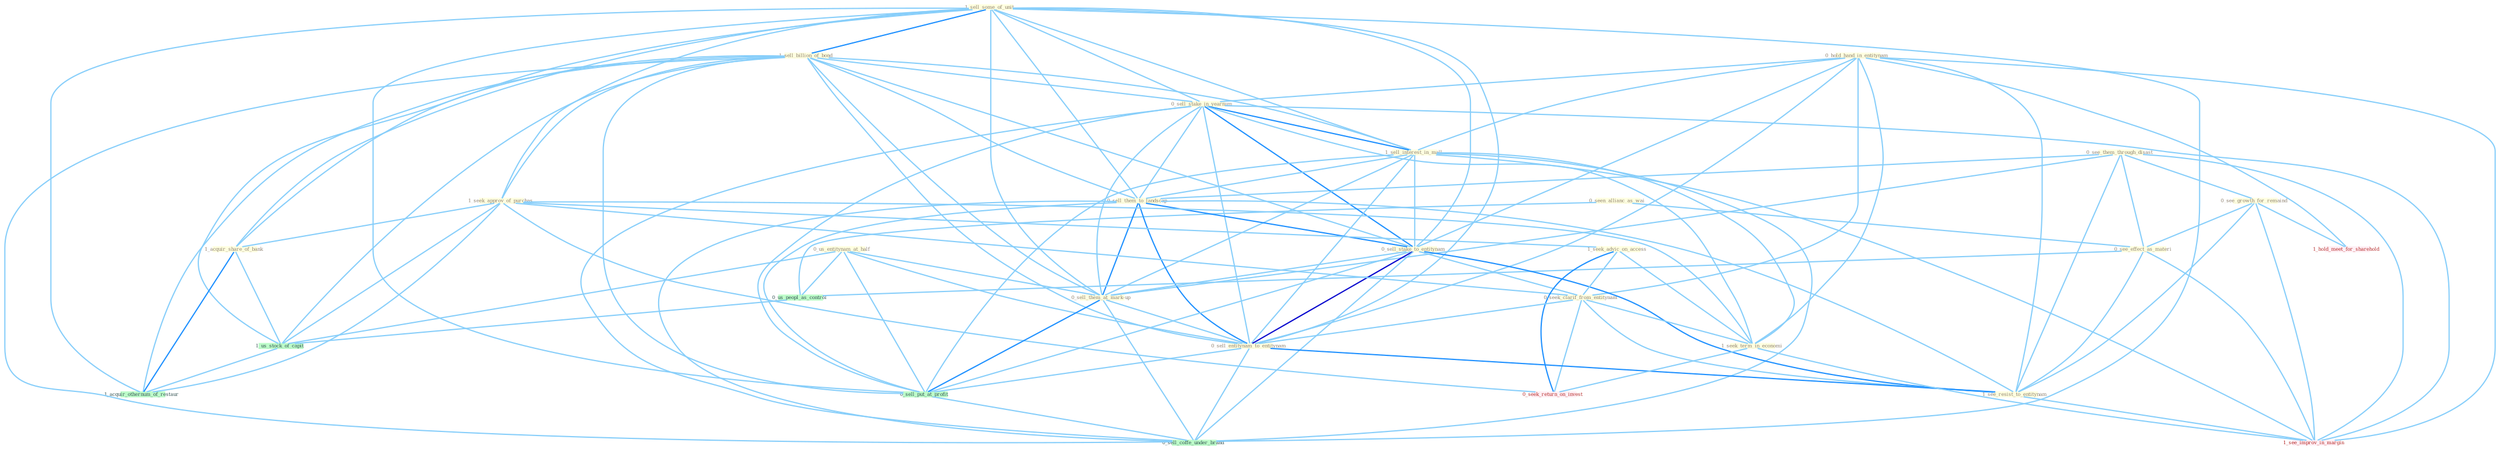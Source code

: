 Graph G{ 
    node
    [shape=polygon,style=filled,width=.5,height=.06,color="#BDFCC9",fixedsize=true,fontsize=4,
    fontcolor="#2f4f4f"];
    {node
    [color="#ffffe0", fontcolor="#8b7d6b"] "1_sell_some_of_unit " "0_seen_allianc_as_wai " "0_hold_hand_in_entitynam " "1_sell_billion_of_bond " "0_see_them_through_disast " "0_sell_stake_in_yearnum " "1_sell_interest_in_mall " "0_sell_them_to_landscap " "0_see_growth_for_remaind " "0_see_effect_as_materi " "0_sell_stake_to_entitynam " "1_seek_approv_of_purchas " "1_seek_advic_on_access " "0_us_entitynam_at_half " "0_seek_clarif_from_entitynam " "0_sell_them_at_mark-up " "0_sell_entitynam_to_entitynam " "1_see_resist_to_entitynam " "1_seek_term_in_economi " "1_acquir_share_of_bank "}
{node [color="#fff0f5", fontcolor="#b22222"] "0_seek_return_on_invest " "1_see_improv_in_margin " "1_hold_meet_for_sharehold "}
edge [color="#B0E2FF"];

	"1_sell_some_of_unit " -- "1_sell_billion_of_bond " [w="2", color="#1e90ff" , len=0.8];
	"1_sell_some_of_unit " -- "0_sell_stake_in_yearnum " [w="1", color="#87cefa" ];
	"1_sell_some_of_unit " -- "1_sell_interest_in_mall " [w="1", color="#87cefa" ];
	"1_sell_some_of_unit " -- "0_sell_them_to_landscap " [w="1", color="#87cefa" ];
	"1_sell_some_of_unit " -- "0_sell_stake_to_entitynam " [w="1", color="#87cefa" ];
	"1_sell_some_of_unit " -- "1_seek_approv_of_purchas " [w="1", color="#87cefa" ];
	"1_sell_some_of_unit " -- "0_sell_them_at_mark-up " [w="1", color="#87cefa" ];
	"1_sell_some_of_unit " -- "0_sell_entitynam_to_entitynam " [w="1", color="#87cefa" ];
	"1_sell_some_of_unit " -- "1_acquir_share_of_bank " [w="1", color="#87cefa" ];
	"1_sell_some_of_unit " -- "0_sell_put_at_profit " [w="1", color="#87cefa" ];
	"1_sell_some_of_unit " -- "1_us_stock_of_capit " [w="1", color="#87cefa" ];
	"1_sell_some_of_unit " -- "0_sell_coffe_under_brand " [w="1", color="#87cefa" ];
	"1_sell_some_of_unit " -- "1_acquir_othernum_of_restaur " [w="1", color="#87cefa" ];
	"0_seen_allianc_as_wai " -- "0_see_effect_as_materi " [w="1", color="#87cefa" ];
	"0_seen_allianc_as_wai " -- "0_us_peopl_as_control " [w="1", color="#87cefa" ];
	"0_hold_hand_in_entitynam " -- "0_sell_stake_in_yearnum " [w="1", color="#87cefa" ];
	"0_hold_hand_in_entitynam " -- "1_sell_interest_in_mall " [w="1", color="#87cefa" ];
	"0_hold_hand_in_entitynam " -- "0_sell_stake_to_entitynam " [w="1", color="#87cefa" ];
	"0_hold_hand_in_entitynam " -- "0_seek_clarif_from_entitynam " [w="1", color="#87cefa" ];
	"0_hold_hand_in_entitynam " -- "0_sell_entitynam_to_entitynam " [w="1", color="#87cefa" ];
	"0_hold_hand_in_entitynam " -- "1_see_resist_to_entitynam " [w="1", color="#87cefa" ];
	"0_hold_hand_in_entitynam " -- "1_seek_term_in_economi " [w="1", color="#87cefa" ];
	"0_hold_hand_in_entitynam " -- "1_see_improv_in_margin " [w="1", color="#87cefa" ];
	"0_hold_hand_in_entitynam " -- "1_hold_meet_for_sharehold " [w="1", color="#87cefa" ];
	"1_sell_billion_of_bond " -- "0_sell_stake_in_yearnum " [w="1", color="#87cefa" ];
	"1_sell_billion_of_bond " -- "1_sell_interest_in_mall " [w="1", color="#87cefa" ];
	"1_sell_billion_of_bond " -- "0_sell_them_to_landscap " [w="1", color="#87cefa" ];
	"1_sell_billion_of_bond " -- "0_sell_stake_to_entitynam " [w="1", color="#87cefa" ];
	"1_sell_billion_of_bond " -- "1_seek_approv_of_purchas " [w="1", color="#87cefa" ];
	"1_sell_billion_of_bond " -- "0_sell_them_at_mark-up " [w="1", color="#87cefa" ];
	"1_sell_billion_of_bond " -- "0_sell_entitynam_to_entitynam " [w="1", color="#87cefa" ];
	"1_sell_billion_of_bond " -- "1_acquir_share_of_bank " [w="1", color="#87cefa" ];
	"1_sell_billion_of_bond " -- "0_sell_put_at_profit " [w="1", color="#87cefa" ];
	"1_sell_billion_of_bond " -- "1_us_stock_of_capit " [w="1", color="#87cefa" ];
	"1_sell_billion_of_bond " -- "0_sell_coffe_under_brand " [w="1", color="#87cefa" ];
	"1_sell_billion_of_bond " -- "1_acquir_othernum_of_restaur " [w="1", color="#87cefa" ];
	"0_see_them_through_disast " -- "0_sell_them_to_landscap " [w="1", color="#87cefa" ];
	"0_see_them_through_disast " -- "0_see_growth_for_remaind " [w="1", color="#87cefa" ];
	"0_see_them_through_disast " -- "0_see_effect_as_materi " [w="1", color="#87cefa" ];
	"0_see_them_through_disast " -- "0_sell_them_at_mark-up " [w="1", color="#87cefa" ];
	"0_see_them_through_disast " -- "1_see_resist_to_entitynam " [w="1", color="#87cefa" ];
	"0_see_them_through_disast " -- "1_see_improv_in_margin " [w="1", color="#87cefa" ];
	"0_sell_stake_in_yearnum " -- "1_sell_interest_in_mall " [w="2", color="#1e90ff" , len=0.8];
	"0_sell_stake_in_yearnum " -- "0_sell_them_to_landscap " [w="1", color="#87cefa" ];
	"0_sell_stake_in_yearnum " -- "0_sell_stake_to_entitynam " [w="2", color="#1e90ff" , len=0.8];
	"0_sell_stake_in_yearnum " -- "0_sell_them_at_mark-up " [w="1", color="#87cefa" ];
	"0_sell_stake_in_yearnum " -- "0_sell_entitynam_to_entitynam " [w="1", color="#87cefa" ];
	"0_sell_stake_in_yearnum " -- "1_seek_term_in_economi " [w="1", color="#87cefa" ];
	"0_sell_stake_in_yearnum " -- "0_sell_put_at_profit " [w="1", color="#87cefa" ];
	"0_sell_stake_in_yearnum " -- "1_see_improv_in_margin " [w="1", color="#87cefa" ];
	"0_sell_stake_in_yearnum " -- "0_sell_coffe_under_brand " [w="1", color="#87cefa" ];
	"1_sell_interest_in_mall " -- "0_sell_them_to_landscap " [w="1", color="#87cefa" ];
	"1_sell_interest_in_mall " -- "0_sell_stake_to_entitynam " [w="1", color="#87cefa" ];
	"1_sell_interest_in_mall " -- "0_sell_them_at_mark-up " [w="1", color="#87cefa" ];
	"1_sell_interest_in_mall " -- "0_sell_entitynam_to_entitynam " [w="1", color="#87cefa" ];
	"1_sell_interest_in_mall " -- "1_seek_term_in_economi " [w="1", color="#87cefa" ];
	"1_sell_interest_in_mall " -- "0_sell_put_at_profit " [w="1", color="#87cefa" ];
	"1_sell_interest_in_mall " -- "1_see_improv_in_margin " [w="1", color="#87cefa" ];
	"1_sell_interest_in_mall " -- "0_sell_coffe_under_brand " [w="1", color="#87cefa" ];
	"0_sell_them_to_landscap " -- "0_sell_stake_to_entitynam " [w="2", color="#1e90ff" , len=0.8];
	"0_sell_them_to_landscap " -- "0_sell_them_at_mark-up " [w="2", color="#1e90ff" , len=0.8];
	"0_sell_them_to_landscap " -- "0_sell_entitynam_to_entitynam " [w="2", color="#1e90ff" , len=0.8];
	"0_sell_them_to_landscap " -- "1_see_resist_to_entitynam " [w="1", color="#87cefa" ];
	"0_sell_them_to_landscap " -- "0_sell_put_at_profit " [w="1", color="#87cefa" ];
	"0_sell_them_to_landscap " -- "0_sell_coffe_under_brand " [w="1", color="#87cefa" ];
	"0_see_growth_for_remaind " -- "0_see_effect_as_materi " [w="1", color="#87cefa" ];
	"0_see_growth_for_remaind " -- "1_see_resist_to_entitynam " [w="1", color="#87cefa" ];
	"0_see_growth_for_remaind " -- "1_see_improv_in_margin " [w="1", color="#87cefa" ];
	"0_see_growth_for_remaind " -- "1_hold_meet_for_sharehold " [w="1", color="#87cefa" ];
	"0_see_effect_as_materi " -- "1_see_resist_to_entitynam " [w="1", color="#87cefa" ];
	"0_see_effect_as_materi " -- "0_us_peopl_as_control " [w="1", color="#87cefa" ];
	"0_see_effect_as_materi " -- "1_see_improv_in_margin " [w="1", color="#87cefa" ];
	"0_sell_stake_to_entitynam " -- "0_seek_clarif_from_entitynam " [w="1", color="#87cefa" ];
	"0_sell_stake_to_entitynam " -- "0_sell_them_at_mark-up " [w="1", color="#87cefa" ];
	"0_sell_stake_to_entitynam " -- "0_sell_entitynam_to_entitynam " [w="3", color="#0000cd" , len=0.6];
	"0_sell_stake_to_entitynam " -- "1_see_resist_to_entitynam " [w="2", color="#1e90ff" , len=0.8];
	"0_sell_stake_to_entitynam " -- "0_sell_put_at_profit " [w="1", color="#87cefa" ];
	"0_sell_stake_to_entitynam " -- "0_sell_coffe_under_brand " [w="1", color="#87cefa" ];
	"1_seek_approv_of_purchas " -- "1_seek_advic_on_access " [w="1", color="#87cefa" ];
	"1_seek_approv_of_purchas " -- "0_seek_clarif_from_entitynam " [w="1", color="#87cefa" ];
	"1_seek_approv_of_purchas " -- "1_seek_term_in_economi " [w="1", color="#87cefa" ];
	"1_seek_approv_of_purchas " -- "1_acquir_share_of_bank " [w="1", color="#87cefa" ];
	"1_seek_approv_of_purchas " -- "0_seek_return_on_invest " [w="1", color="#87cefa" ];
	"1_seek_approv_of_purchas " -- "1_us_stock_of_capit " [w="1", color="#87cefa" ];
	"1_seek_approv_of_purchas " -- "1_acquir_othernum_of_restaur " [w="1", color="#87cefa" ];
	"1_seek_advic_on_access " -- "0_seek_clarif_from_entitynam " [w="1", color="#87cefa" ];
	"1_seek_advic_on_access " -- "1_seek_term_in_economi " [w="1", color="#87cefa" ];
	"1_seek_advic_on_access " -- "0_seek_return_on_invest " [w="2", color="#1e90ff" , len=0.8];
	"0_us_entitynam_at_half " -- "0_sell_them_at_mark-up " [w="1", color="#87cefa" ];
	"0_us_entitynam_at_half " -- "0_sell_entitynam_to_entitynam " [w="1", color="#87cefa" ];
	"0_us_entitynam_at_half " -- "0_us_peopl_as_control " [w="1", color="#87cefa" ];
	"0_us_entitynam_at_half " -- "0_sell_put_at_profit " [w="1", color="#87cefa" ];
	"0_us_entitynam_at_half " -- "1_us_stock_of_capit " [w="1", color="#87cefa" ];
	"0_seek_clarif_from_entitynam " -- "0_sell_entitynam_to_entitynam " [w="1", color="#87cefa" ];
	"0_seek_clarif_from_entitynam " -- "1_see_resist_to_entitynam " [w="1", color="#87cefa" ];
	"0_seek_clarif_from_entitynam " -- "1_seek_term_in_economi " [w="1", color="#87cefa" ];
	"0_seek_clarif_from_entitynam " -- "0_seek_return_on_invest " [w="1", color="#87cefa" ];
	"0_sell_them_at_mark-up " -- "0_sell_entitynam_to_entitynam " [w="1", color="#87cefa" ];
	"0_sell_them_at_mark-up " -- "0_sell_put_at_profit " [w="2", color="#1e90ff" , len=0.8];
	"0_sell_them_at_mark-up " -- "0_sell_coffe_under_brand " [w="1", color="#87cefa" ];
	"0_sell_entitynam_to_entitynam " -- "1_see_resist_to_entitynam " [w="2", color="#1e90ff" , len=0.8];
	"0_sell_entitynam_to_entitynam " -- "0_sell_put_at_profit " [w="1", color="#87cefa" ];
	"0_sell_entitynam_to_entitynam " -- "0_sell_coffe_under_brand " [w="1", color="#87cefa" ];
	"1_see_resist_to_entitynam " -- "1_see_improv_in_margin " [w="1", color="#87cefa" ];
	"1_seek_term_in_economi " -- "0_seek_return_on_invest " [w="1", color="#87cefa" ];
	"1_seek_term_in_economi " -- "1_see_improv_in_margin " [w="1", color="#87cefa" ];
	"1_acquir_share_of_bank " -- "1_us_stock_of_capit " [w="1", color="#87cefa" ];
	"1_acquir_share_of_bank " -- "1_acquir_othernum_of_restaur " [w="2", color="#1e90ff" , len=0.8];
	"0_us_peopl_as_control " -- "1_us_stock_of_capit " [w="1", color="#87cefa" ];
	"0_sell_put_at_profit " -- "0_sell_coffe_under_brand " [w="1", color="#87cefa" ];
	"1_us_stock_of_capit " -- "1_acquir_othernum_of_restaur " [w="1", color="#87cefa" ];
}